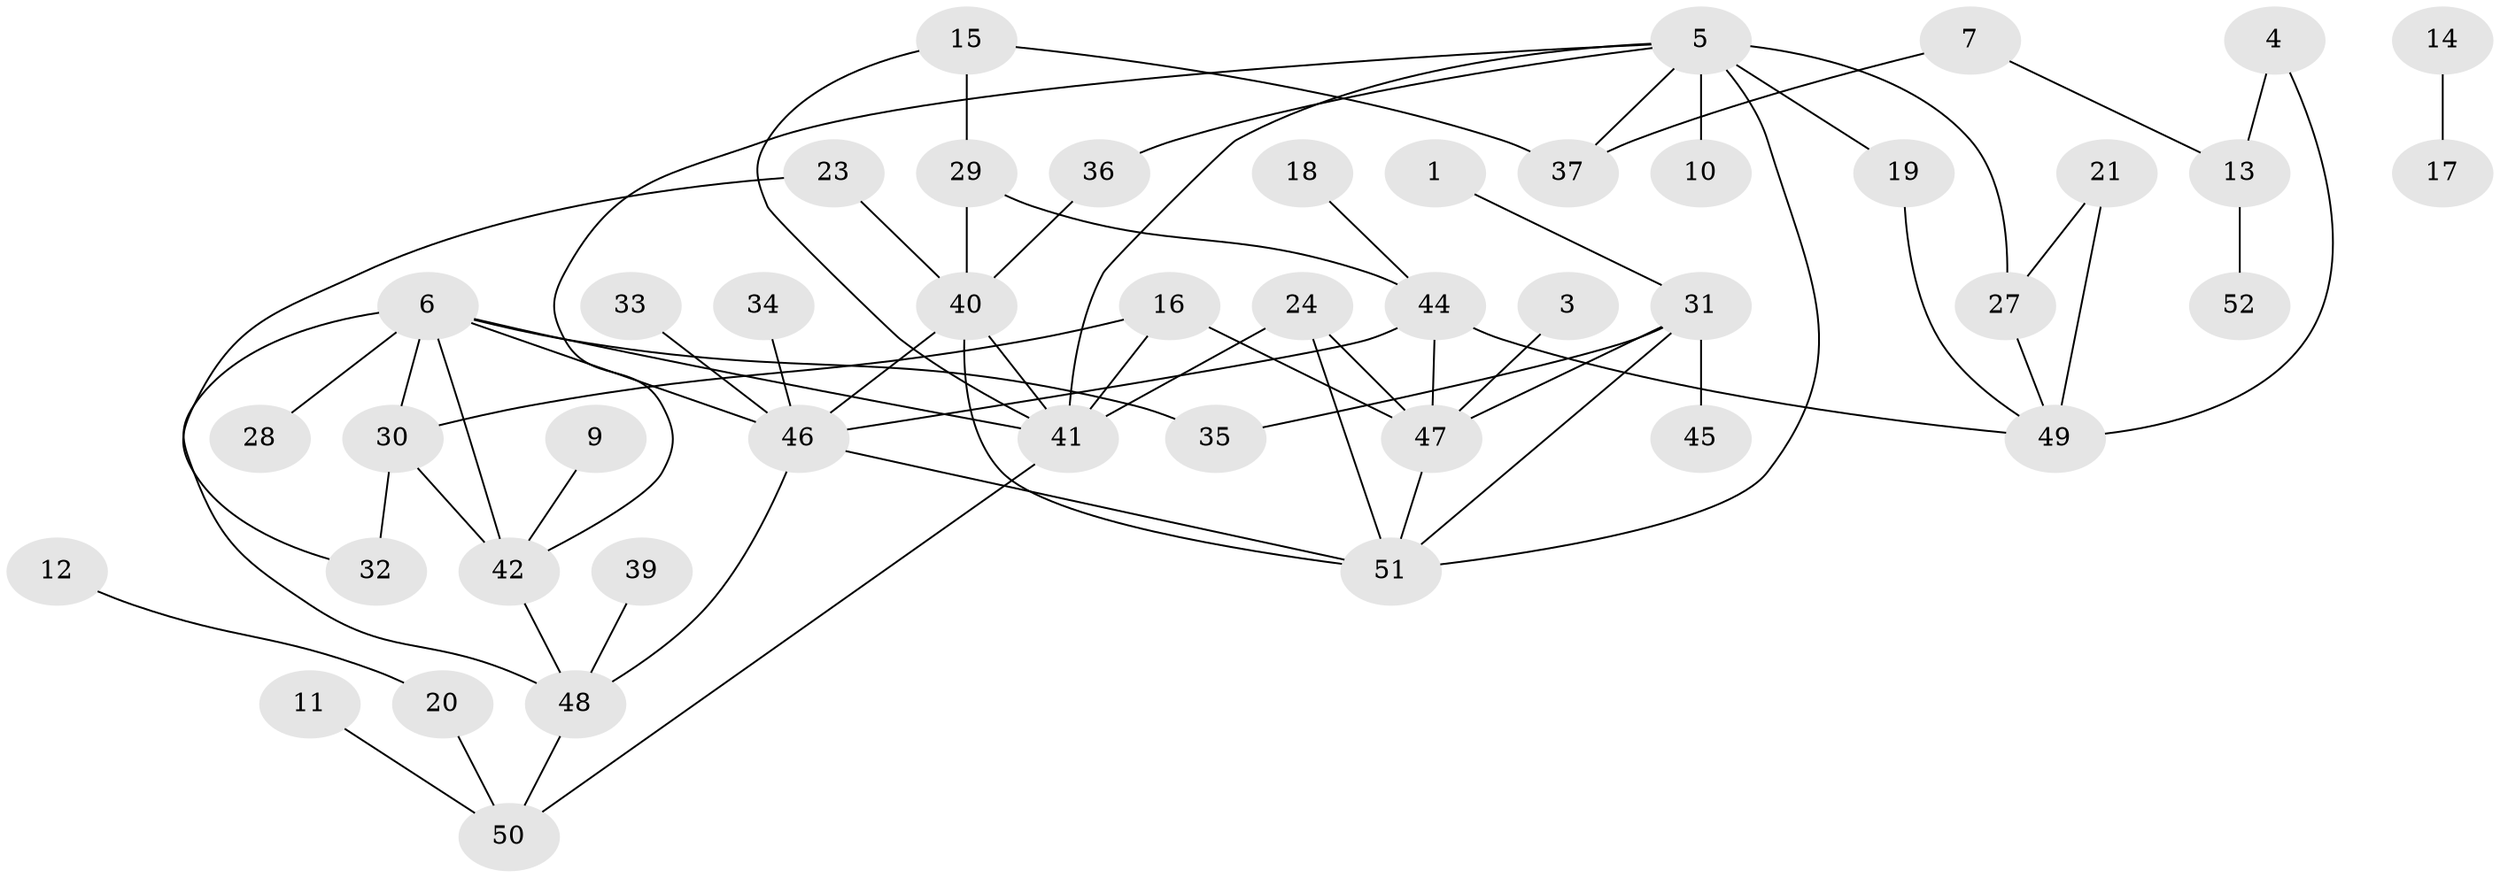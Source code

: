 // original degree distribution, {4: 0.09615384615384616, 1: 0.22115384615384615, 5: 0.028846153846153848, 3: 0.25, 0: 0.057692307692307696, 6: 0.04807692307692308, 2: 0.2980769230769231}
// Generated by graph-tools (version 1.1) at 2025/25/03/09/25 03:25:17]
// undirected, 45 vertices, 67 edges
graph export_dot {
graph [start="1"]
  node [color=gray90,style=filled];
  1;
  3;
  4;
  5;
  6;
  7;
  9;
  10;
  11;
  12;
  13;
  14;
  15;
  16;
  17;
  18;
  19;
  20;
  21;
  23;
  24;
  27;
  28;
  29;
  30;
  31;
  32;
  33;
  34;
  35;
  36;
  37;
  39;
  40;
  41;
  42;
  44;
  45;
  46;
  47;
  48;
  49;
  50;
  51;
  52;
  1 -- 31 [weight=1.0];
  3 -- 47 [weight=1.0];
  4 -- 13 [weight=1.0];
  4 -- 49 [weight=1.0];
  5 -- 10 [weight=2.0];
  5 -- 19 [weight=2.0];
  5 -- 27 [weight=1.0];
  5 -- 36 [weight=1.0];
  5 -- 37 [weight=1.0];
  5 -- 41 [weight=1.0];
  5 -- 42 [weight=1.0];
  5 -- 51 [weight=1.0];
  6 -- 28 [weight=1.0];
  6 -- 30 [weight=1.0];
  6 -- 35 [weight=1.0];
  6 -- 41 [weight=1.0];
  6 -- 42 [weight=2.0];
  6 -- 46 [weight=1.0];
  6 -- 48 [weight=1.0];
  7 -- 13 [weight=1.0];
  7 -- 37 [weight=1.0];
  9 -- 42 [weight=1.0];
  11 -- 50 [weight=1.0];
  12 -- 20 [weight=1.0];
  13 -- 52 [weight=1.0];
  14 -- 17 [weight=1.0];
  15 -- 29 [weight=1.0];
  15 -- 37 [weight=1.0];
  15 -- 41 [weight=1.0];
  16 -- 30 [weight=1.0];
  16 -- 41 [weight=1.0];
  16 -- 47 [weight=1.0];
  18 -- 44 [weight=1.0];
  19 -- 49 [weight=1.0];
  20 -- 50 [weight=1.0];
  21 -- 27 [weight=1.0];
  21 -- 49 [weight=2.0];
  23 -- 32 [weight=1.0];
  23 -- 40 [weight=1.0];
  24 -- 41 [weight=1.0];
  24 -- 47 [weight=1.0];
  24 -- 51 [weight=1.0];
  27 -- 49 [weight=1.0];
  29 -- 40 [weight=1.0];
  29 -- 44 [weight=1.0];
  30 -- 32 [weight=2.0];
  30 -- 42 [weight=1.0];
  31 -- 35 [weight=1.0];
  31 -- 45 [weight=1.0];
  31 -- 47 [weight=1.0];
  31 -- 51 [weight=1.0];
  33 -- 46 [weight=1.0];
  34 -- 46 [weight=1.0];
  36 -- 40 [weight=1.0];
  39 -- 48 [weight=1.0];
  40 -- 41 [weight=1.0];
  40 -- 46 [weight=1.0];
  40 -- 51 [weight=1.0];
  41 -- 50 [weight=1.0];
  42 -- 48 [weight=1.0];
  44 -- 46 [weight=1.0];
  44 -- 47 [weight=1.0];
  44 -- 49 [weight=1.0];
  46 -- 48 [weight=1.0];
  46 -- 51 [weight=1.0];
  47 -- 51 [weight=1.0];
  48 -- 50 [weight=1.0];
}
